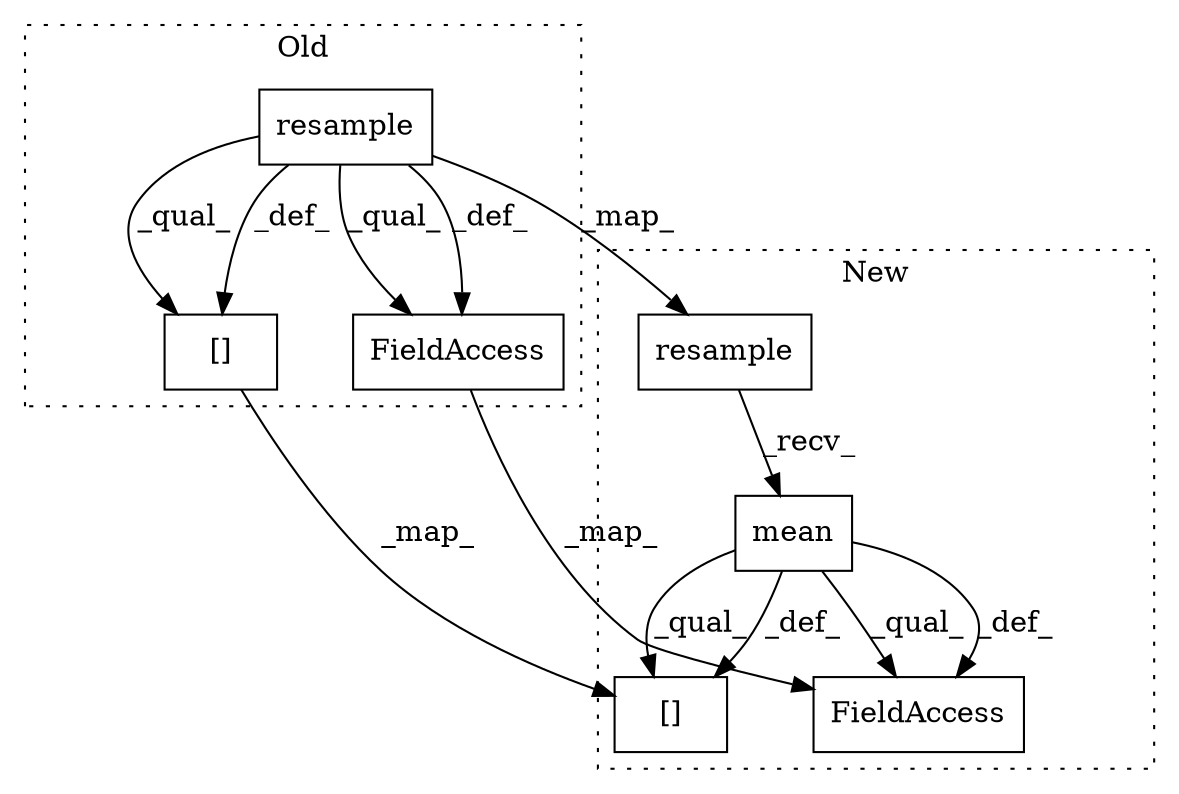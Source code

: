 digraph G {
subgraph cluster0 {
1 [label="resample" a="32" s="5840,5852" l="9,1" shape="box"];
5 [label="FieldAccess" a="22" s="6542" l="15" shape="box"];
6 [label="[]" a="2" s="6434,6489" l="10,1" shape="box"];
label = "Old";
style="dotted";
}
subgraph cluster1 {
2 [label="resample" a="32" s="5841,5853" l="9,1" shape="box"];
3 [label="mean" a="32" s="5855" l="6" shape="box"];
4 [label="FieldAccess" a="22" s="6550" l="15" shape="box"];
7 [label="[]" a="2" s="6442,6497" l="10,1" shape="box"];
label = "New";
style="dotted";
}
1 -> 6 [label="_def_"];
1 -> 2 [label="_map_"];
1 -> 5 [label="_qual_"];
1 -> 6 [label="_qual_"];
1 -> 5 [label="_def_"];
2 -> 3 [label="_recv_"];
3 -> 7 [label="_qual_"];
3 -> 4 [label="_qual_"];
3 -> 7 [label="_def_"];
3 -> 4 [label="_def_"];
5 -> 4 [label="_map_"];
6 -> 7 [label="_map_"];
}